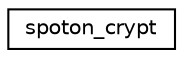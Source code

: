 digraph "Graphical Class Hierarchy"
{
  edge [fontname="Helvetica",fontsize="10",labelfontname="Helvetica",labelfontsize="10"];
  node [fontname="Helvetica",fontsize="10",shape=record];
  rankdir="LR";
  Node0 [label="spoton_crypt",height=0.2,width=0.4,color="black", fillcolor="white", style="filled",URL="$classspoton__crypt.html"];
}
